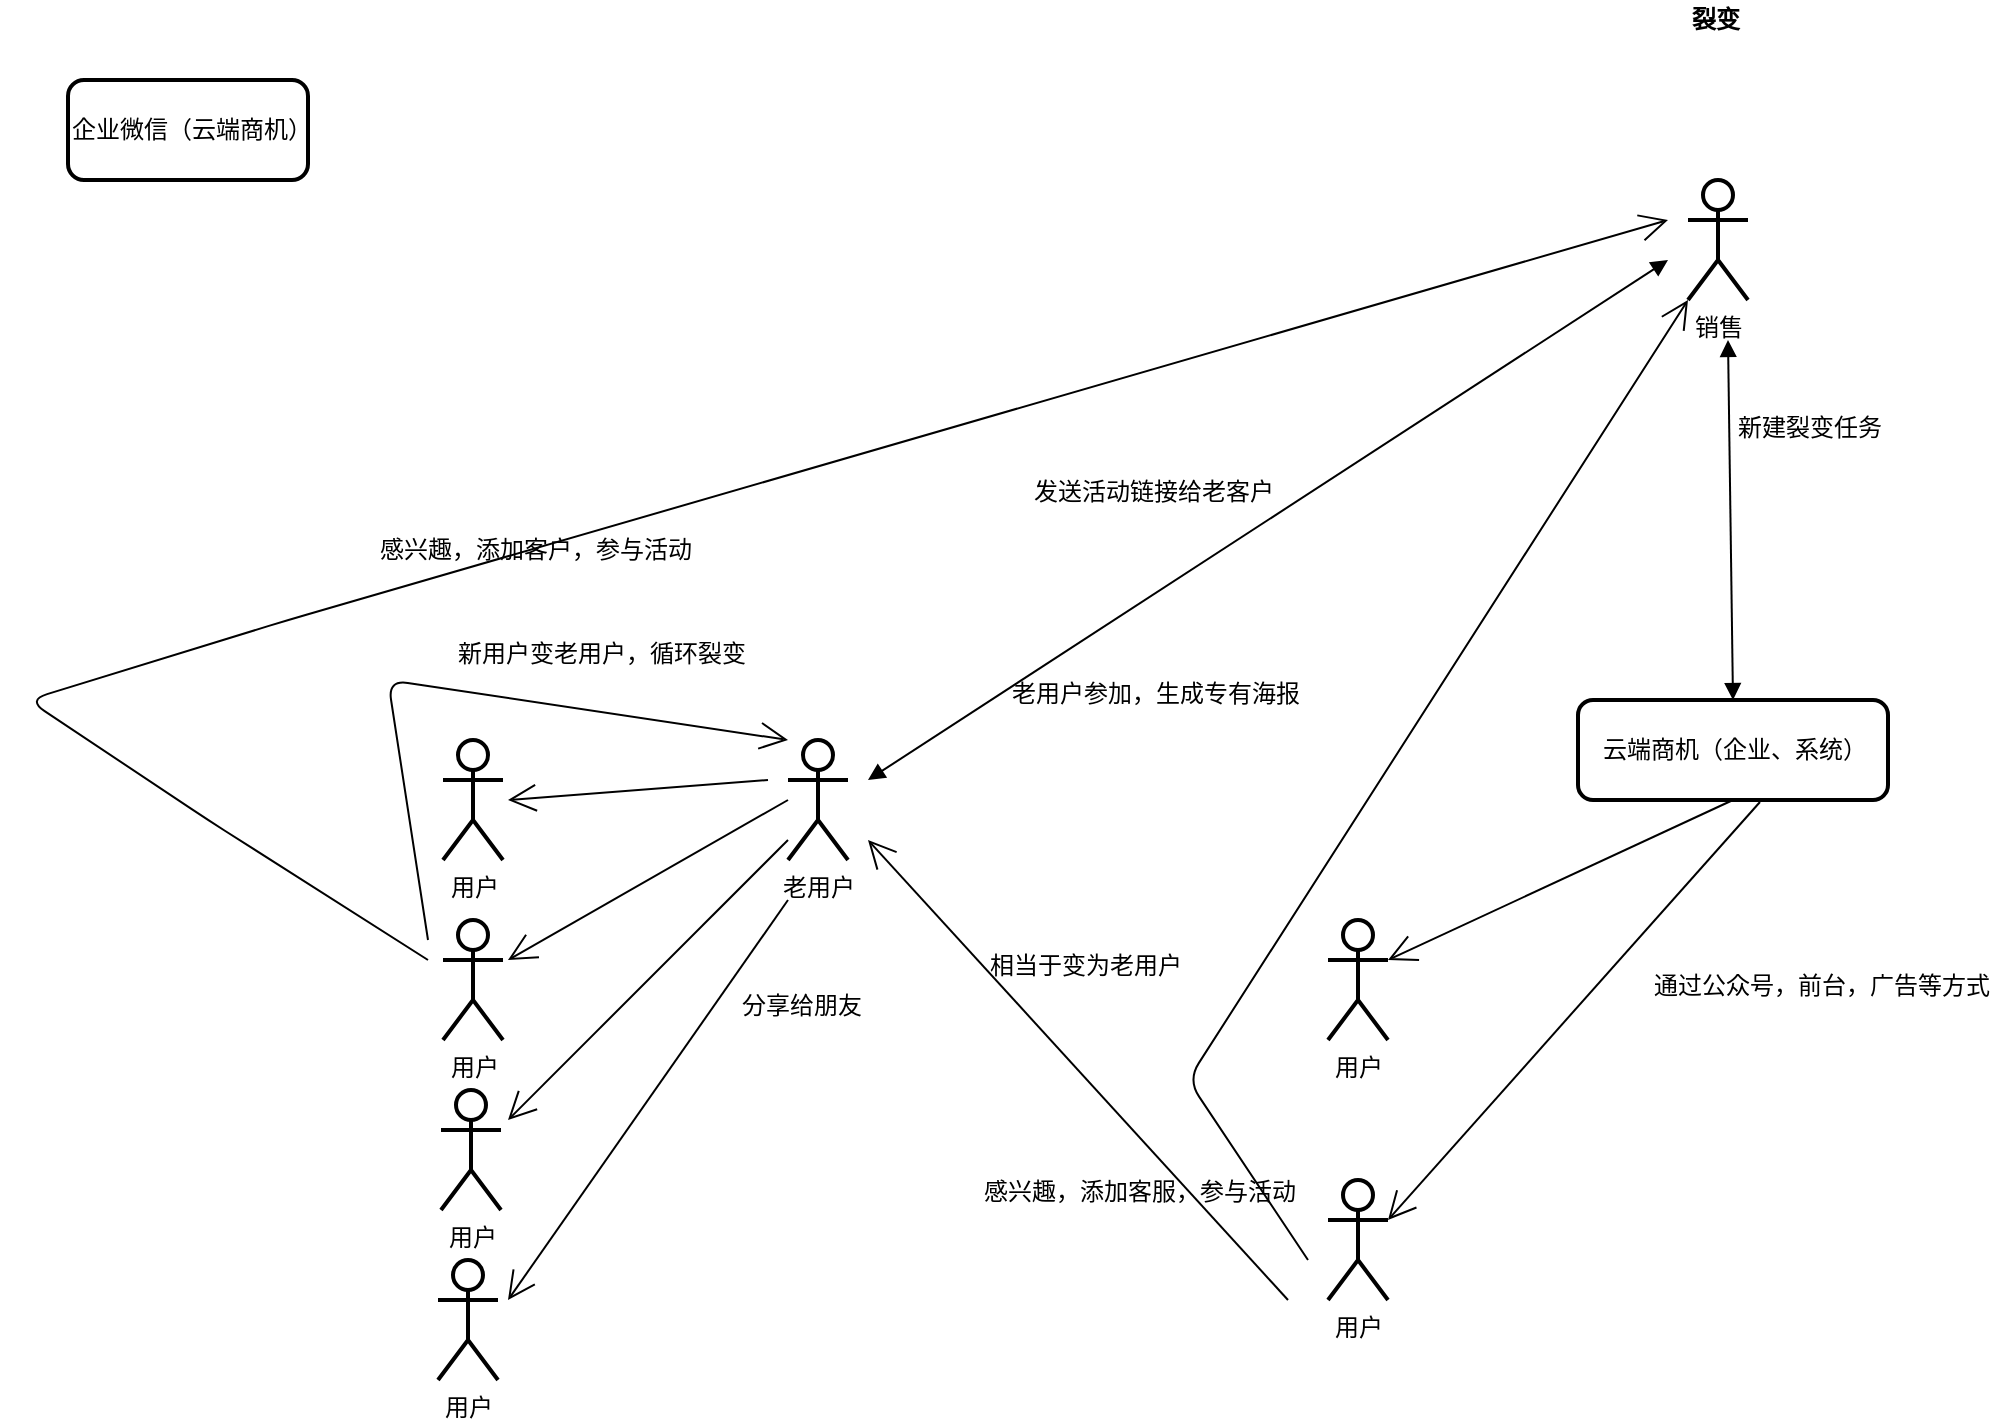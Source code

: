 <mxfile version="14.6.6" type="github">
  <diagram id="lEEcUNgFasHyjLhNavxX" name="第 1 页">
    <mxGraphModel dx="3076" dy="-1576" grid="1" gridSize="10" guides="1" tooltips="1" connect="1" arrows="1" fold="1" page="1" pageScale="1" pageWidth="827" pageHeight="1169" math="0" shadow="0">
      <root>
        <mxCell id="0" />
        <mxCell id="1" parent="0" />
        <mxCell id="K7nz6l3qnMWCf2X57imZ-1" value="老用户" style="shape=umlActor;verticalLabelPosition=bottom;labelBackgroundColor=#ffffff;verticalAlign=top;html=1;rounded=1;strokeWidth=2;" vertex="1" parent="1">
          <mxGeometry x="-990" y="2930" width="30" height="60" as="geometry" />
        </mxCell>
        <mxCell id="K7nz6l3qnMWCf2X57imZ-2" value="&lt;b&gt;裂变&lt;/b&gt;" style="text;html=1;resizable=0;points=[];autosize=1;align=left;verticalAlign=top;spacingTop=-4;" vertex="1" parent="1">
          <mxGeometry x="-540" y="2560" width="40" height="20" as="geometry" />
        </mxCell>
        <mxCell id="K7nz6l3qnMWCf2X57imZ-3" value="用户" style="shape=umlActor;verticalLabelPosition=bottom;labelBackgroundColor=#ffffff;verticalAlign=top;html=1;rounded=1;strokeWidth=2;" vertex="1" parent="1">
          <mxGeometry x="-1162.5" y="2930" width="30" height="60" as="geometry" />
        </mxCell>
        <mxCell id="K7nz6l3qnMWCf2X57imZ-4" value="云端商机（企业、系统）" style="html=1;rounded=1;strokeWidth=2;" vertex="1" parent="1">
          <mxGeometry x="-595" y="2910" width="155" height="50" as="geometry" />
        </mxCell>
        <mxCell id="K7nz6l3qnMWCf2X57imZ-5" value="企业微信（云端商机）" style="html=1;rounded=1;strokeWidth=2;align=left;arcSize=16;" vertex="1" parent="1">
          <mxGeometry x="-1350" y="2600" width="120" height="50" as="geometry" />
        </mxCell>
        <mxCell id="K7nz6l3qnMWCf2X57imZ-6" value="销售" style="shape=umlActor;verticalLabelPosition=bottom;labelBackgroundColor=#ffffff;verticalAlign=top;html=1;rounded=1;strokeWidth=2;" vertex="1" parent="1">
          <mxGeometry x="-540" y="2650" width="30" height="60" as="geometry" />
        </mxCell>
        <mxCell id="K7nz6l3qnMWCf2X57imZ-7" value="新建裂变任务" style="text;html=1;resizable=0;points=[];autosize=1;align=left;verticalAlign=top;spacingTop=-4;" vertex="1" parent="1">
          <mxGeometry x="-517" y="2764" width="90" height="20" as="geometry" />
        </mxCell>
        <mxCell id="K7nz6l3qnMWCf2X57imZ-8" value="发送活动链接给老客户" style="text;html=1;resizable=0;points=[];autosize=1;align=left;verticalAlign=top;spacingTop=-4;" vertex="1" parent="1">
          <mxGeometry x="-869" y="2796" width="140" height="20" as="geometry" />
        </mxCell>
        <mxCell id="K7nz6l3qnMWCf2X57imZ-9" value="用户" style="shape=umlActor;verticalLabelPosition=bottom;labelBackgroundColor=#ffffff;verticalAlign=top;html=1;rounded=1;strokeWidth=2;" vertex="1" parent="1">
          <mxGeometry x="-1162.5" y="3020" width="30" height="60" as="geometry" />
        </mxCell>
        <mxCell id="K7nz6l3qnMWCf2X57imZ-10" value="用户" style="shape=umlActor;verticalLabelPosition=bottom;labelBackgroundColor=#ffffff;verticalAlign=top;html=1;rounded=1;strokeWidth=2;" vertex="1" parent="1">
          <mxGeometry x="-1163.5" y="3105" width="30" height="60" as="geometry" />
        </mxCell>
        <mxCell id="K7nz6l3qnMWCf2X57imZ-11" value="用户" style="shape=umlActor;verticalLabelPosition=bottom;labelBackgroundColor=#ffffff;verticalAlign=top;html=1;rounded=1;strokeWidth=2;" vertex="1" parent="1">
          <mxGeometry x="-1165" y="3190" width="30" height="60" as="geometry" />
        </mxCell>
        <mxCell id="K7nz6l3qnMWCf2X57imZ-12" value="" style="endArrow=open;endFill=1;endSize=12;html=1;" edge="1" parent="1">
          <mxGeometry width="160" relative="1" as="geometry">
            <mxPoint x="-1000" y="2950" as="sourcePoint" />
            <mxPoint x="-1130" y="2960" as="targetPoint" />
          </mxGeometry>
        </mxCell>
        <mxCell id="K7nz6l3qnMWCf2X57imZ-13" value="" style="endArrow=open;endFill=1;endSize=12;html=1;" edge="1" parent="1">
          <mxGeometry width="160" relative="1" as="geometry">
            <mxPoint x="-990" y="2960" as="sourcePoint" />
            <mxPoint x="-1130" y="3040" as="targetPoint" />
          </mxGeometry>
        </mxCell>
        <mxCell id="K7nz6l3qnMWCf2X57imZ-14" value="" style="endArrow=open;endFill=1;endSize=12;html=1;" edge="1" parent="1">
          <mxGeometry width="160" relative="1" as="geometry">
            <mxPoint x="-990" y="2980" as="sourcePoint" />
            <mxPoint x="-1130" y="3120" as="targetPoint" />
          </mxGeometry>
        </mxCell>
        <mxCell id="K7nz6l3qnMWCf2X57imZ-15" value="" style="endArrow=open;endFill=1;endSize=12;html=1;" edge="1" parent="1">
          <mxGeometry width="160" relative="1" as="geometry">
            <mxPoint x="-990" y="3010" as="sourcePoint" />
            <mxPoint x="-1130" y="3210" as="targetPoint" />
          </mxGeometry>
        </mxCell>
        <mxCell id="K7nz6l3qnMWCf2X57imZ-16" value="分享给朋友" style="text;html=1;resizable=0;points=[];autosize=1;align=left;verticalAlign=top;spacingTop=-4;" vertex="1" parent="1">
          <mxGeometry x="-1015" y="3053" width="80" height="20" as="geometry" />
        </mxCell>
        <mxCell id="K7nz6l3qnMWCf2X57imZ-17" value="" style="endArrow=open;endFill=1;endSize=12;html=1;" edge="1" parent="1">
          <mxGeometry width="160" relative="1" as="geometry">
            <mxPoint x="-1170" y="3040" as="sourcePoint" />
            <mxPoint x="-550" y="2670" as="targetPoint" />
            <Array as="points">
              <mxPoint x="-1280" y="2970" />
              <mxPoint x="-1370" y="2910" />
              <mxPoint x="-1240" y="2870" />
            </Array>
          </mxGeometry>
        </mxCell>
        <mxCell id="K7nz6l3qnMWCf2X57imZ-18" value="感兴趣，添加客户，参与活动" style="text;html=1;resizable=0;points=[];autosize=1;align=left;verticalAlign=top;spacingTop=-4;" vertex="1" parent="1">
          <mxGeometry x="-1196" y="2825" width="170" height="20" as="geometry" />
        </mxCell>
        <mxCell id="K7nz6l3qnMWCf2X57imZ-19" value="" style="endArrow=open;endFill=1;endSize=12;html=1;" edge="1" parent="1">
          <mxGeometry width="160" relative="1" as="geometry">
            <mxPoint x="-1170" y="3030" as="sourcePoint" />
            <mxPoint x="-990" y="2930" as="targetPoint" />
            <Array as="points">
              <mxPoint x="-1190" y="2900" />
            </Array>
          </mxGeometry>
        </mxCell>
        <mxCell id="K7nz6l3qnMWCf2X57imZ-20" value="新用户变老用户，循环裂变" style="text;html=1;resizable=0;points=[];autosize=1;align=left;verticalAlign=top;spacingTop=-4;" vertex="1" parent="1">
          <mxGeometry x="-1157" y="2877" width="160" height="20" as="geometry" />
        </mxCell>
        <mxCell id="K7nz6l3qnMWCf2X57imZ-21" value="用户" style="shape=umlActor;verticalLabelPosition=bottom;labelBackgroundColor=#ffffff;verticalAlign=top;html=1;rounded=1;strokeWidth=2;" vertex="1" parent="1">
          <mxGeometry x="-720" y="3020" width="30" height="60" as="geometry" />
        </mxCell>
        <mxCell id="K7nz6l3qnMWCf2X57imZ-22" value="用户" style="shape=umlActor;verticalLabelPosition=bottom;labelBackgroundColor=#ffffff;verticalAlign=top;html=1;rounded=1;strokeWidth=2;" vertex="1" parent="1">
          <mxGeometry x="-720" y="3150" width="30" height="60" as="geometry" />
        </mxCell>
        <mxCell id="K7nz6l3qnMWCf2X57imZ-23" value="" style="endArrow=block;startArrow=block;endFill=1;startFill=1;html=1;" edge="1" parent="1">
          <mxGeometry width="160" relative="1" as="geometry">
            <mxPoint x="-950" y="2950" as="sourcePoint" />
            <mxPoint x="-550" y="2690" as="targetPoint" />
          </mxGeometry>
        </mxCell>
        <mxCell id="K7nz6l3qnMWCf2X57imZ-24" value="老用户参加，生成专有海报" style="text;html=1;resizable=0;points=[];autosize=1;align=left;verticalAlign=top;spacingTop=-4;" vertex="1" parent="1">
          <mxGeometry x="-880" y="2897" width="160" height="20" as="geometry" />
        </mxCell>
        <mxCell id="K7nz6l3qnMWCf2X57imZ-25" value="" style="endArrow=block;startArrow=block;endFill=1;startFill=1;html=1;exitX=0.5;exitY=0;exitDx=0;exitDy=0;" edge="1" parent="1" source="K7nz6l3qnMWCf2X57imZ-4">
          <mxGeometry width="160" relative="1" as="geometry">
            <mxPoint x="-510" y="2860" as="sourcePoint" />
            <mxPoint x="-520" y="2730" as="targetPoint" />
          </mxGeometry>
        </mxCell>
        <mxCell id="K7nz6l3qnMWCf2X57imZ-26" value="" style="endArrow=open;endFill=1;endSize=12;html=1;entryX=1;entryY=0.333;entryDx=0;entryDy=0;entryPerimeter=0;exitX=0.5;exitY=1;exitDx=0;exitDy=0;" edge="1" parent="1" source="K7nz6l3qnMWCf2X57imZ-4" target="K7nz6l3qnMWCf2X57imZ-21">
          <mxGeometry width="160" relative="1" as="geometry">
            <mxPoint x="-600" y="3050" as="sourcePoint" />
            <mxPoint x="-440" y="3050" as="targetPoint" />
          </mxGeometry>
        </mxCell>
        <mxCell id="K7nz6l3qnMWCf2X57imZ-27" value="" style="endArrow=open;endFill=1;endSize=12;html=1;entryX=1;entryY=0.333;entryDx=0;entryDy=0;entryPerimeter=0;exitX=0.587;exitY=1.02;exitDx=0;exitDy=0;exitPerimeter=0;" edge="1" parent="1" source="K7nz6l3qnMWCf2X57imZ-4" target="K7nz6l3qnMWCf2X57imZ-22">
          <mxGeometry width="160" relative="1" as="geometry">
            <mxPoint x="-507.5" y="2970" as="sourcePoint" />
            <mxPoint x="-680" y="3050" as="targetPoint" />
          </mxGeometry>
        </mxCell>
        <mxCell id="K7nz6l3qnMWCf2X57imZ-28" value="通过公众号，前台，广告等方式" style="text;html=1;resizable=0;points=[];autosize=1;align=left;verticalAlign=top;spacingTop=-4;" vertex="1" parent="1">
          <mxGeometry x="-559" y="3043" width="180" height="20" as="geometry" />
        </mxCell>
        <mxCell id="K7nz6l3qnMWCf2X57imZ-29" value="" style="endArrow=open;endFill=1;endSize=12;html=1;entryX=0;entryY=1;entryDx=0;entryDy=0;entryPerimeter=0;" edge="1" parent="1" target="K7nz6l3qnMWCf2X57imZ-6">
          <mxGeometry width="160" relative="1" as="geometry">
            <mxPoint x="-730" y="3190" as="sourcePoint" />
            <mxPoint x="-830" y="2960" as="targetPoint" />
            <Array as="points">
              <mxPoint x="-790" y="3100" />
            </Array>
          </mxGeometry>
        </mxCell>
        <mxCell id="K7nz6l3qnMWCf2X57imZ-30" value="感兴趣，添加客服，参与活动" style="text;html=1;resizable=0;points=[];autosize=1;align=left;verticalAlign=top;spacingTop=-4;" vertex="1" parent="1">
          <mxGeometry x="-894" y="3146" width="170" height="20" as="geometry" />
        </mxCell>
        <mxCell id="K7nz6l3qnMWCf2X57imZ-31" value="" style="endArrow=open;endFill=1;endSize=12;html=1;" edge="1" parent="1">
          <mxGeometry width="160" relative="1" as="geometry">
            <mxPoint x="-740" y="3210" as="sourcePoint" />
            <mxPoint x="-950" y="2980" as="targetPoint" />
          </mxGeometry>
        </mxCell>
        <mxCell id="K7nz6l3qnMWCf2X57imZ-32" value="相当于变为老用户" style="text;html=1;resizable=0;points=[];autosize=1;align=left;verticalAlign=top;spacingTop=-4;" vertex="1" parent="1">
          <mxGeometry x="-891" y="3033" width="110" height="20" as="geometry" />
        </mxCell>
      </root>
    </mxGraphModel>
  </diagram>
</mxfile>
